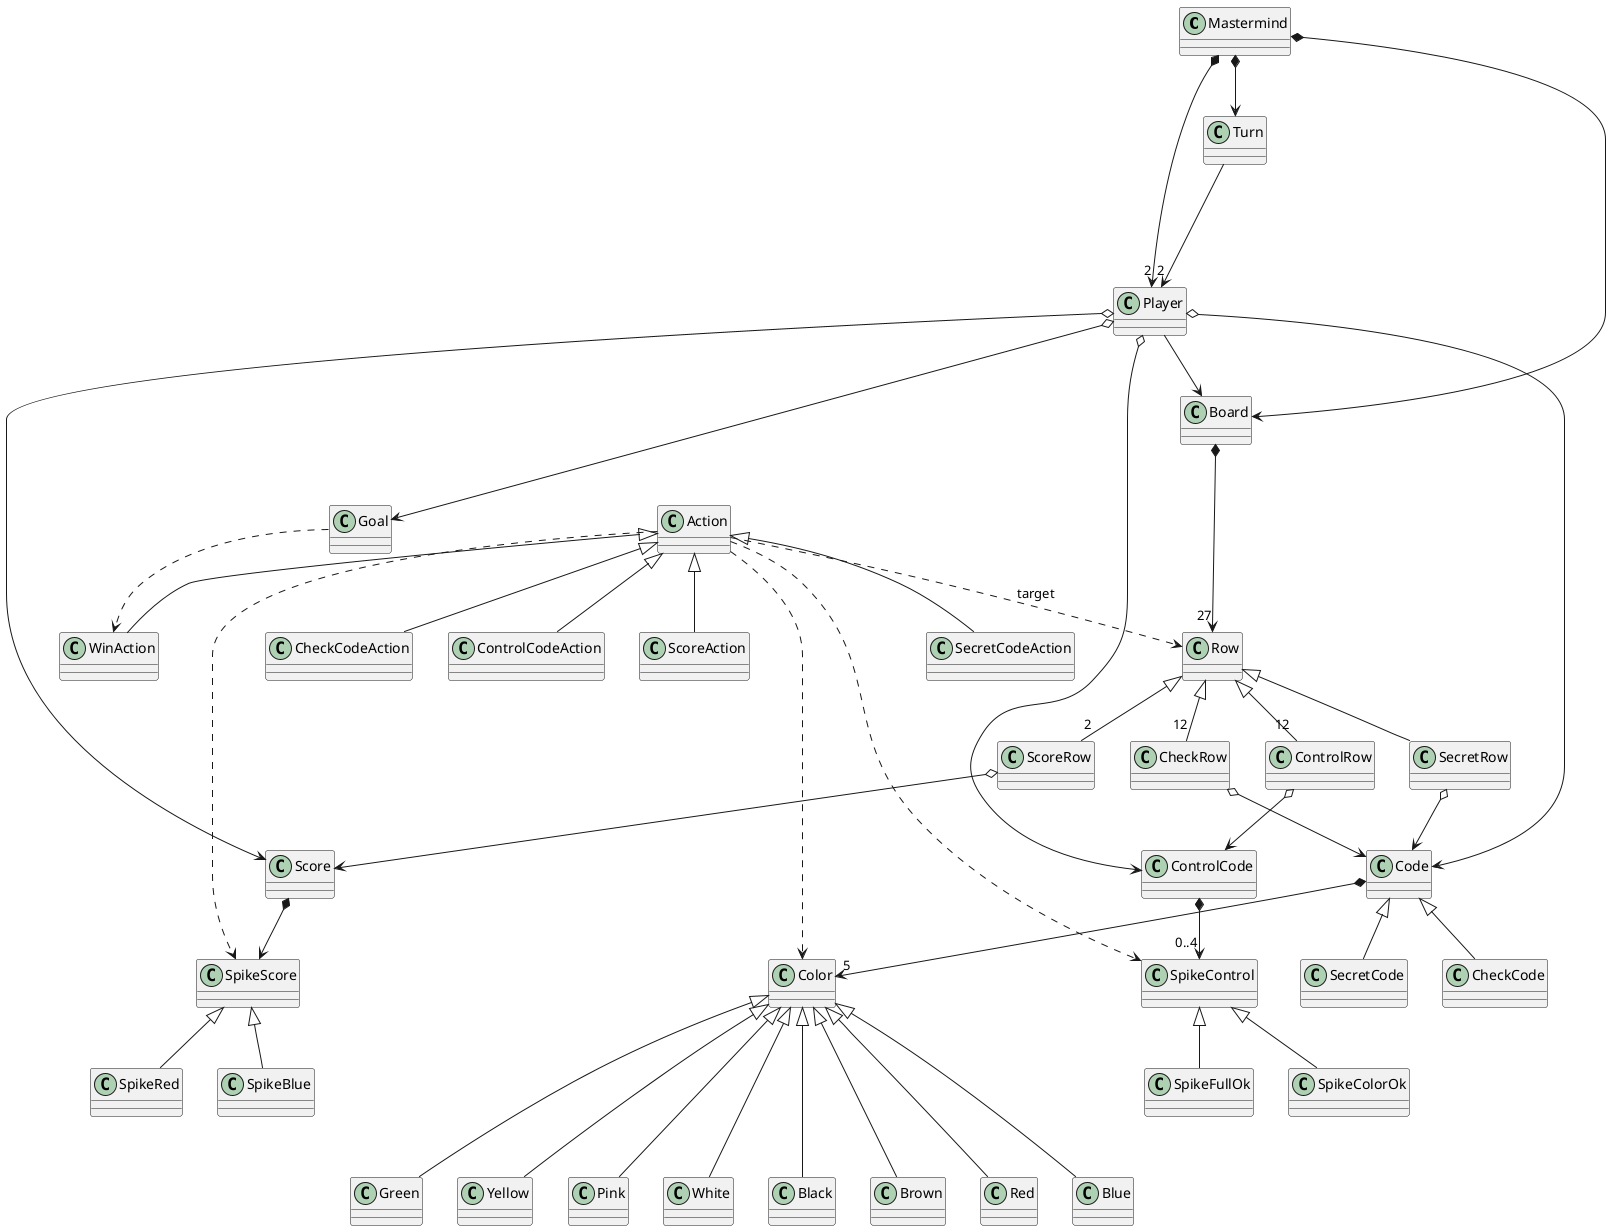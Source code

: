@startuml mastermind
Mastermind *-down-> Board
Mastermind *-down-> "2" Player
Mastermind *-down-> Turn

Board *---> "27" Row
together {
Row <|-down- "12" CheckRow
Row <|-down- "12" ControlRow
Row <|-down- SecretRow
Row <|-down-"2" ScoreRow
}

CheckRow o-down-> Code
SecretRow o-down-> Code
ScoreRow o-down-> Score
ControlRow o-down-> ControlCode

together {
Player o-down-> Code
Player o-down-> ControlCode
Player o-down-> Score
}
Player --> Board
Player o--> Goal

Action <|-down- SecretCodeAction
Action <|-down- CheckCodeAction
Action <|-down- ControlCodeAction
Action <|-down- ScoreAction
Action <|-down- WinAction
Turn ---> "2" Player

Code *-down-> "5" Color
together {
Code <|-down- SecretCode
Code <|-down- CheckCode
}
ControlCode *-down-> "0..4" SpikeControl
Score *-down-> SpikeScore

Color <|--- Red
Color <|--- Blue
Color <|--- Green
Color <|--- Yellow
Color <|--- Pink
Color <|--- White
Color <|--- Black
Color <|--- Brown

SpikeControl <|-down- SpikeFullOk
SpikeControl <|-down- SpikeColorOk
SpikeScore <|-down- SpikeRed
SpikeScore <|-down- SpikeBlue

Goal ..> WinAction

Action ..> Color
Action ..> SpikeScore
Action ..> SpikeControl
Action ..> Row : target
@enduml